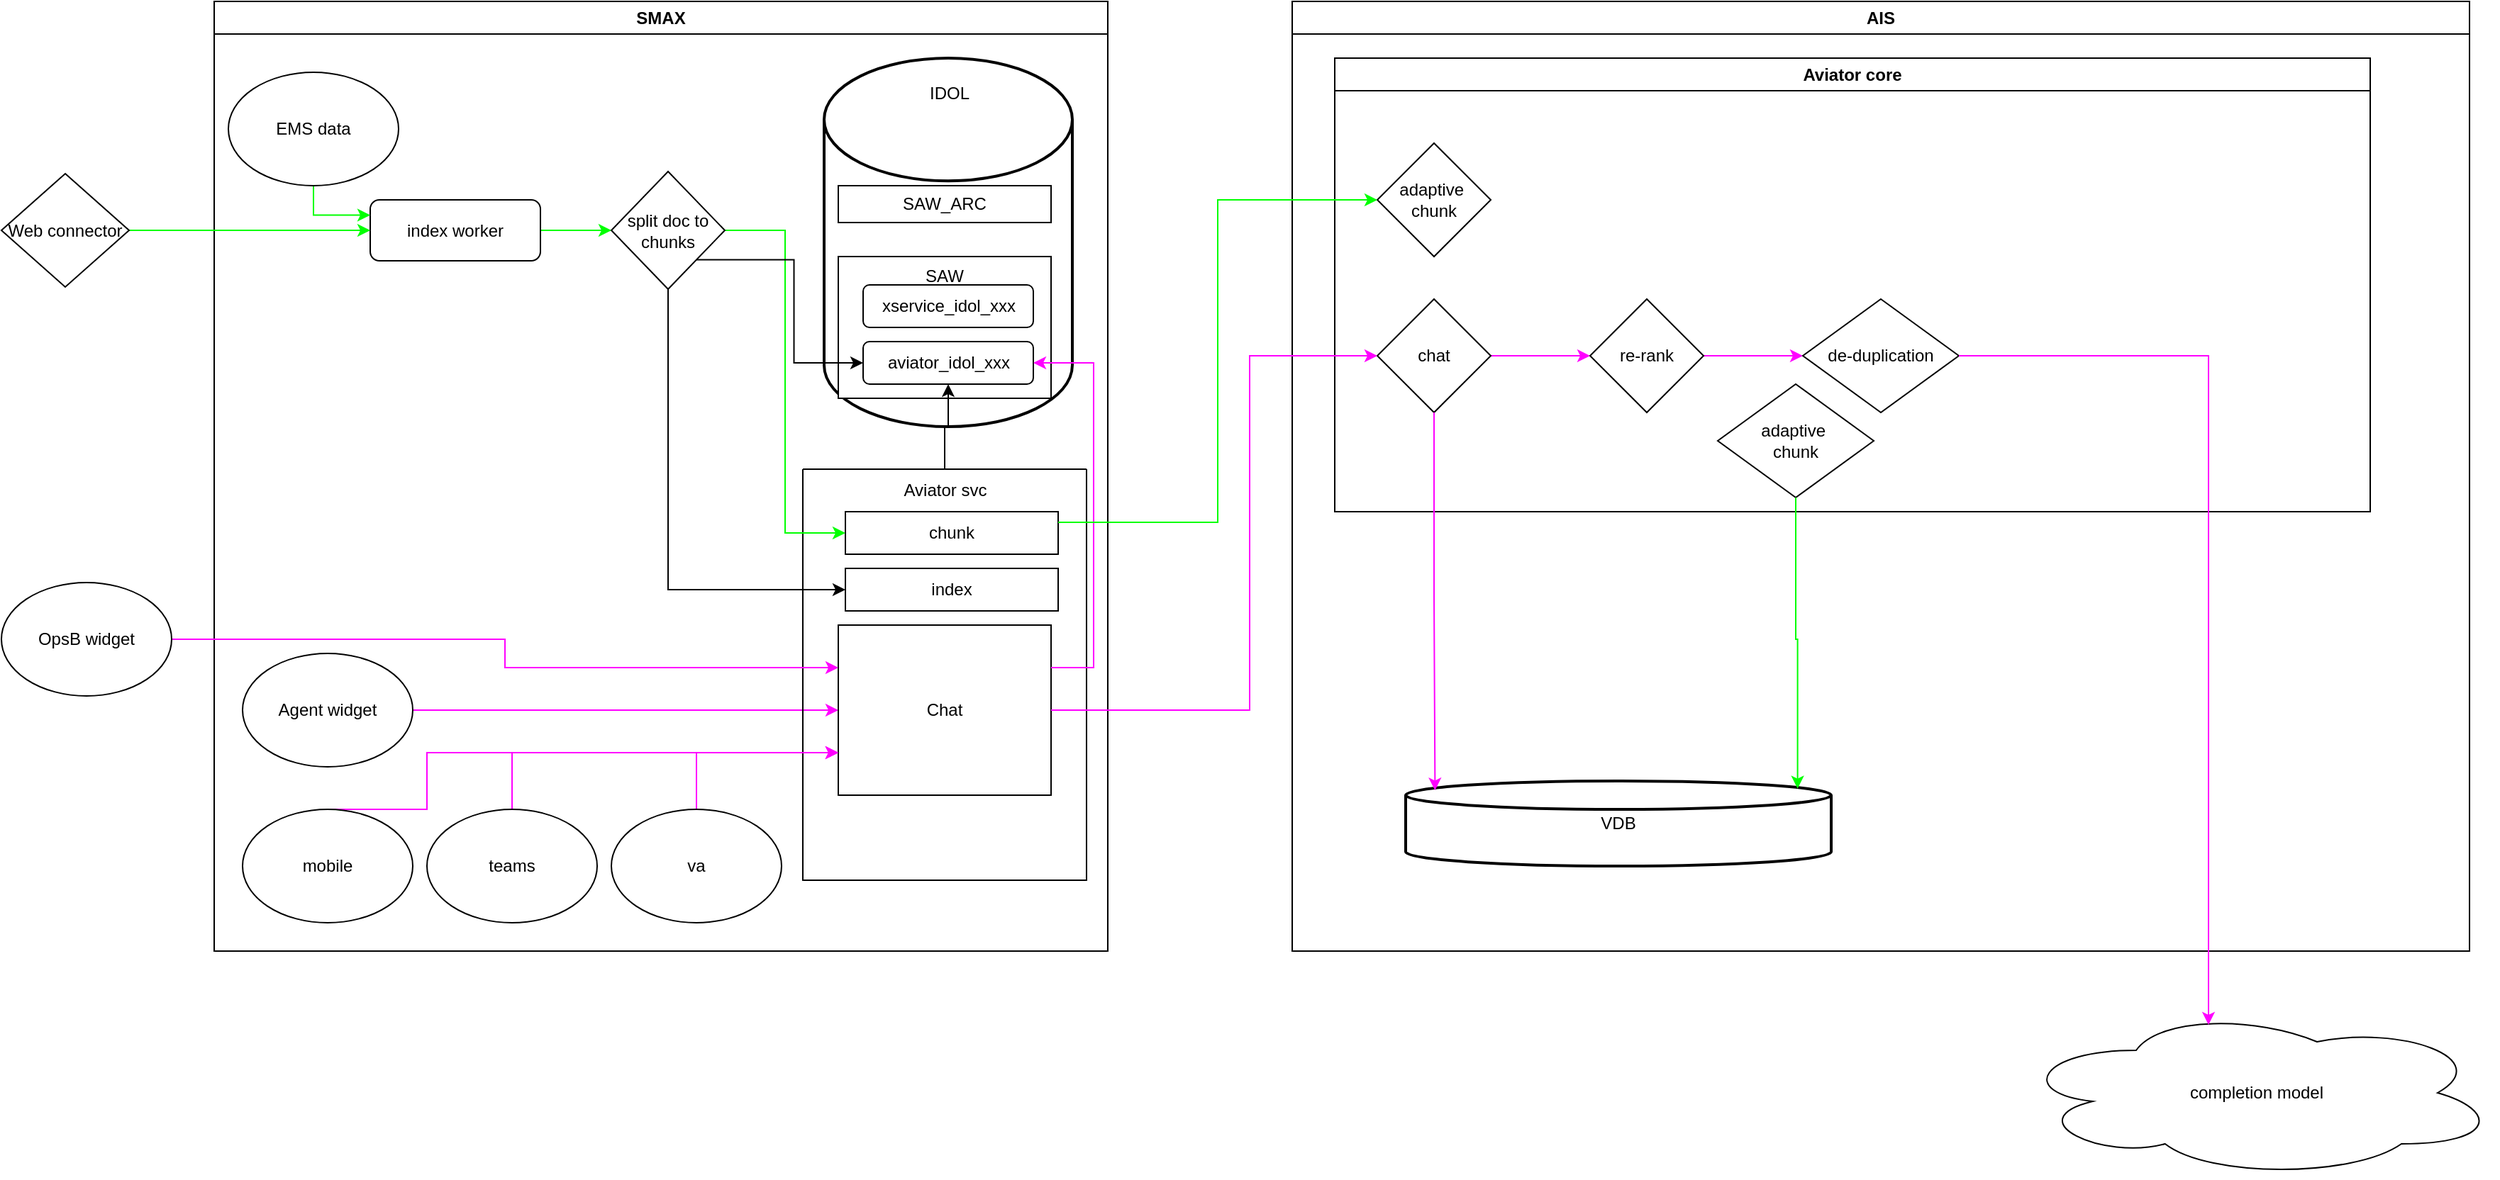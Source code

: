 <mxfile version="24.4.7" type="github">
  <diagram name="Page-1" id="2o16mBKoci3zqHDQLp27">
    <mxGraphModel dx="2074" dy="1150" grid="1" gridSize="10" guides="1" tooltips="1" connect="1" arrows="1" fold="1" page="1" pageScale="1" pageWidth="850" pageHeight="1100" math="0" shadow="0">
      <root>
        <mxCell id="0" />
        <mxCell id="1" parent="0" />
        <mxCell id="kg8rBEdYaJrjMD-iFUwR-1" value="SMAX" style="swimlane;whiteSpace=wrap;html=1;" parent="1" vertex="1">
          <mxGeometry x="290" width="630" height="670" as="geometry">
            <mxRectangle x="290" width="70" height="30" as="alternateBounds" />
          </mxGeometry>
        </mxCell>
        <mxCell id="SZoX9u52D0fBp4mLfGC0-4" style="edgeStyle=orthogonalEdgeStyle;rounded=0;orthogonalLoop=1;jettySize=auto;html=1;exitX=1;exitY=0.5;exitDx=0;exitDy=0;entryX=0;entryY=0.5;entryDx=0;entryDy=0;fillColor=#d5e8d4;strokeColor=#00ff00;" edge="1" parent="kg8rBEdYaJrjMD-iFUwR-1" source="kg8rBEdYaJrjMD-iFUwR-29" target="kg8rBEdYaJrjMD-iFUwR-45">
          <mxGeometry relative="1" as="geometry" />
        </mxCell>
        <mxCell id="kg8rBEdYaJrjMD-iFUwR-29" value="index worker" style="rounded=1;whiteSpace=wrap;html=1;" parent="kg8rBEdYaJrjMD-iFUwR-1" vertex="1">
          <mxGeometry x="110" y="140" width="120" height="43" as="geometry" />
        </mxCell>
        <mxCell id="kg8rBEdYaJrjMD-iFUwR-76" style="edgeStyle=orthogonalEdgeStyle;rounded=0;orthogonalLoop=1;jettySize=auto;html=1;exitX=1;exitY=0.5;exitDx=0;exitDy=0;entryX=0;entryY=0.5;entryDx=0;entryDy=0;strokeColor=#FF00FF;" parent="kg8rBEdYaJrjMD-iFUwR-1" source="kg8rBEdYaJrjMD-iFUwR-31" target="kg8rBEdYaJrjMD-iFUwR-74" edge="1">
          <mxGeometry relative="1" as="geometry" />
        </mxCell>
        <mxCell id="kg8rBEdYaJrjMD-iFUwR-31" value="Agent widget" style="ellipse;whiteSpace=wrap;html=1;" parent="kg8rBEdYaJrjMD-iFUwR-1" vertex="1">
          <mxGeometry x="20" y="460" width="120" height="80" as="geometry" />
        </mxCell>
        <mxCell id="kg8rBEdYaJrjMD-iFUwR-33" style="edgeStyle=orthogonalEdgeStyle;rounded=0;orthogonalLoop=1;jettySize=auto;html=1;exitX=0.5;exitY=1;exitDx=0;exitDy=0;entryX=0;entryY=0.25;entryDx=0;entryDy=0;fillColor=#CC0066;strokeColor=#00FF00;" parent="kg8rBEdYaJrjMD-iFUwR-1" source="kg8rBEdYaJrjMD-iFUwR-32" target="kg8rBEdYaJrjMD-iFUwR-29" edge="1">
          <mxGeometry relative="1" as="geometry" />
        </mxCell>
        <mxCell id="kg8rBEdYaJrjMD-iFUwR-32" value="EMS data" style="ellipse;whiteSpace=wrap;html=1;" parent="kg8rBEdYaJrjMD-iFUwR-1" vertex="1">
          <mxGeometry x="10" y="50" width="120" height="80" as="geometry" />
        </mxCell>
        <mxCell id="kg8rBEdYaJrjMD-iFUwR-52" value="" style="swimlane;startSize=0;" parent="kg8rBEdYaJrjMD-iFUwR-1" vertex="1">
          <mxGeometry x="415" y="330" width="200" height="290" as="geometry">
            <mxRectangle x="680" y="190" width="50" height="40" as="alternateBounds" />
          </mxGeometry>
        </mxCell>
        <mxCell id="kg8rBEdYaJrjMD-iFUwR-53" value="Aviator svc" style="text;html=1;align=center;verticalAlign=middle;resizable=0;points=[];autosize=1;strokeColor=none;fillColor=none;" parent="kg8rBEdYaJrjMD-iFUwR-52" vertex="1">
          <mxGeometry x="60" width="80" height="30" as="geometry" />
        </mxCell>
        <mxCell id="kg8rBEdYaJrjMD-iFUwR-54" value="chunk" style="whiteSpace=wrap;html=1;" parent="kg8rBEdYaJrjMD-iFUwR-52" vertex="1">
          <mxGeometry x="30" y="30" width="150" height="30" as="geometry" />
        </mxCell>
        <mxCell id="kg8rBEdYaJrjMD-iFUwR-74" value="Chat" style="rounded=0;whiteSpace=wrap;html=1;" parent="kg8rBEdYaJrjMD-iFUwR-52" vertex="1">
          <mxGeometry x="25" y="110" width="150" height="120" as="geometry" />
        </mxCell>
        <mxCell id="SZoX9u52D0fBp4mLfGC0-2" value="index" style="whiteSpace=wrap;html=1;" vertex="1" parent="kg8rBEdYaJrjMD-iFUwR-52">
          <mxGeometry x="30" y="70" width="150" height="30" as="geometry" />
        </mxCell>
        <mxCell id="kg8rBEdYaJrjMD-iFUwR-71" value="" style="strokeWidth=2;html=1;shape=mxgraph.flowchart.database;whiteSpace=wrap;" parent="kg8rBEdYaJrjMD-iFUwR-1" vertex="1">
          <mxGeometry x="430" y="40" width="175" height="260" as="geometry" />
        </mxCell>
        <mxCell id="kg8rBEdYaJrjMD-iFUwR-41" value="IDOL" style="text;html=1;align=center;verticalAlign=middle;resizable=0;points=[];autosize=1;strokeColor=none;fillColor=none;" parent="kg8rBEdYaJrjMD-iFUwR-1" vertex="1">
          <mxGeometry x="492.5" y="50" width="50" height="30" as="geometry" />
        </mxCell>
        <mxCell id="kg8rBEdYaJrjMD-iFUwR-42" value="SAW_ARC" style="whiteSpace=wrap;html=1;" parent="kg8rBEdYaJrjMD-iFUwR-1" vertex="1">
          <mxGeometry x="440" y="130" width="150" height="26" as="geometry" />
        </mxCell>
        <mxCell id="kg8rBEdYaJrjMD-iFUwR-43" value="SAW" style="whiteSpace=wrap;html=1;verticalAlign=top;" parent="kg8rBEdYaJrjMD-iFUwR-1" vertex="1">
          <mxGeometry x="440" y="180" width="150" height="100" as="geometry" />
        </mxCell>
        <mxCell id="kg8rBEdYaJrjMD-iFUwR-48" value="aviator_idol_xxx" style="rounded=1;whiteSpace=wrap;html=1;" parent="kg8rBEdYaJrjMD-iFUwR-1" vertex="1">
          <mxGeometry x="457.5" y="240" width="120" height="30" as="geometry" />
        </mxCell>
        <mxCell id="kg8rBEdYaJrjMD-iFUwR-51" value="xservice_idol_xxx" style="rounded=1;whiteSpace=wrap;html=1;" parent="kg8rBEdYaJrjMD-iFUwR-1" vertex="1">
          <mxGeometry x="457.5" y="200" width="120" height="30" as="geometry" />
        </mxCell>
        <mxCell id="kg8rBEdYaJrjMD-iFUwR-47" style="edgeStyle=orthogonalEdgeStyle;rounded=0;orthogonalLoop=1;jettySize=auto;html=1;exitX=1;exitY=0.5;exitDx=0;exitDy=0;fillColor=#CC0066;strokeColor=#00FF00;entryX=0;entryY=0.5;entryDx=0;entryDy=0;" parent="kg8rBEdYaJrjMD-iFUwR-1" source="kg8rBEdYaJrjMD-iFUwR-45" target="kg8rBEdYaJrjMD-iFUwR-54" edge="1">
          <mxGeometry relative="1" as="geometry">
            <mxPoint x="360" y="450" as="targetPoint" />
          </mxGeometry>
        </mxCell>
        <mxCell id="kg8rBEdYaJrjMD-iFUwR-77" style="edgeStyle=orthogonalEdgeStyle;rounded=0;orthogonalLoop=1;jettySize=auto;html=1;exitX=0.5;exitY=0;exitDx=0;exitDy=0;entryX=0;entryY=0.75;entryDx=0;entryDy=0;strokeColor=#FF00FF;" parent="kg8rBEdYaJrjMD-iFUwR-1" source="kg8rBEdYaJrjMD-iFUwR-25" target="kg8rBEdYaJrjMD-iFUwR-74" edge="1">
          <mxGeometry relative="1" as="geometry">
            <Array as="points">
              <mxPoint x="150" y="570" />
              <mxPoint x="150" y="530" />
            </Array>
          </mxGeometry>
        </mxCell>
        <mxCell id="kg8rBEdYaJrjMD-iFUwR-25" value="mobile" style="ellipse;whiteSpace=wrap;html=1;" parent="kg8rBEdYaJrjMD-iFUwR-1" vertex="1">
          <mxGeometry x="20" y="570" width="120" height="80" as="geometry" />
        </mxCell>
        <mxCell id="kg8rBEdYaJrjMD-iFUwR-78" style="edgeStyle=orthogonalEdgeStyle;rounded=0;orthogonalLoop=1;jettySize=auto;html=1;exitX=0.5;exitY=0;exitDx=0;exitDy=0;entryX=0;entryY=0.75;entryDx=0;entryDy=0;strokeColor=#FF00FF;" parent="kg8rBEdYaJrjMD-iFUwR-1" source="kg8rBEdYaJrjMD-iFUwR-26" target="kg8rBEdYaJrjMD-iFUwR-74" edge="1">
          <mxGeometry relative="1" as="geometry" />
        </mxCell>
        <mxCell id="kg8rBEdYaJrjMD-iFUwR-26" value="teams" style="ellipse;whiteSpace=wrap;html=1;" parent="kg8rBEdYaJrjMD-iFUwR-1" vertex="1">
          <mxGeometry x="150" y="570" width="120" height="80" as="geometry" />
        </mxCell>
        <mxCell id="kg8rBEdYaJrjMD-iFUwR-79" style="edgeStyle=orthogonalEdgeStyle;rounded=0;orthogonalLoop=1;jettySize=auto;html=1;exitX=0.5;exitY=0;exitDx=0;exitDy=0;entryX=0;entryY=0.75;entryDx=0;entryDy=0;strokeColor=#FF00FF;" parent="kg8rBEdYaJrjMD-iFUwR-1" source="kg8rBEdYaJrjMD-iFUwR-27" target="kg8rBEdYaJrjMD-iFUwR-74" edge="1">
          <mxGeometry relative="1" as="geometry" />
        </mxCell>
        <mxCell id="kg8rBEdYaJrjMD-iFUwR-27" value="va" style="ellipse;whiteSpace=wrap;html=1;" parent="kg8rBEdYaJrjMD-iFUwR-1" vertex="1">
          <mxGeometry x="280" y="570" width="120" height="80" as="geometry" />
        </mxCell>
        <mxCell id="kg8rBEdYaJrjMD-iFUwR-80" style="edgeStyle=orthogonalEdgeStyle;rounded=0;orthogonalLoop=1;jettySize=auto;html=1;exitX=1;exitY=0.25;exitDx=0;exitDy=0;entryX=1;entryY=0.5;entryDx=0;entryDy=0;strokeColor=#FF00FF;" parent="kg8rBEdYaJrjMD-iFUwR-1" source="kg8rBEdYaJrjMD-iFUwR-74" target="kg8rBEdYaJrjMD-iFUwR-48" edge="1">
          <mxGeometry relative="1" as="geometry">
            <Array as="points">
              <mxPoint x="620" y="470" />
              <mxPoint x="620" y="255" />
            </Array>
          </mxGeometry>
        </mxCell>
        <mxCell id="SZoX9u52D0fBp4mLfGC0-1" value="" style="edgeStyle=orthogonalEdgeStyle;rounded=0;orthogonalLoop=1;jettySize=auto;html=1;" edge="1" parent="kg8rBEdYaJrjMD-iFUwR-1" source="kg8rBEdYaJrjMD-iFUwR-53" target="kg8rBEdYaJrjMD-iFUwR-48">
          <mxGeometry relative="1" as="geometry" />
        </mxCell>
        <mxCell id="SZoX9u52D0fBp4mLfGC0-6" style="edgeStyle=orthogonalEdgeStyle;rounded=0;orthogonalLoop=1;jettySize=auto;html=1;exitX=0.5;exitY=1;exitDx=0;exitDy=0;entryX=0;entryY=0.5;entryDx=0;entryDy=0;" edge="1" parent="kg8rBEdYaJrjMD-iFUwR-1" source="kg8rBEdYaJrjMD-iFUwR-45" target="SZoX9u52D0fBp4mLfGC0-2">
          <mxGeometry relative="1" as="geometry" />
        </mxCell>
        <mxCell id="SZoX9u52D0fBp4mLfGC0-8" style="edgeStyle=orthogonalEdgeStyle;rounded=0;orthogonalLoop=1;jettySize=auto;html=1;exitX=1;exitY=1;exitDx=0;exitDy=0;entryX=0;entryY=0.5;entryDx=0;entryDy=0;" edge="1" parent="kg8rBEdYaJrjMD-iFUwR-1" source="kg8rBEdYaJrjMD-iFUwR-45" target="kg8rBEdYaJrjMD-iFUwR-48">
          <mxGeometry relative="1" as="geometry" />
        </mxCell>
        <mxCell id="kg8rBEdYaJrjMD-iFUwR-45" value="split doc to chunks" style="rhombus;whiteSpace=wrap;html=1;" parent="kg8rBEdYaJrjMD-iFUwR-1" vertex="1">
          <mxGeometry x="280" y="120" width="80" height="83" as="geometry" />
        </mxCell>
        <mxCell id="kg8rBEdYaJrjMD-iFUwR-23" value="AIS" style="swimlane;whiteSpace=wrap;html=1;" parent="1" vertex="1">
          <mxGeometry x="1050" width="830" height="670" as="geometry" />
        </mxCell>
        <mxCell id="kg8rBEdYaJrjMD-iFUwR-64" value="Aviator core" style="swimlane;whiteSpace=wrap;html=1;" parent="kg8rBEdYaJrjMD-iFUwR-23" vertex="1">
          <mxGeometry x="30" y="40" width="730" height="320" as="geometry" />
        </mxCell>
        <mxCell id="kg8rBEdYaJrjMD-iFUwR-60" value="adaptive&amp;nbsp;&lt;div&gt;chunk&lt;/div&gt;" style="rhombus;whiteSpace=wrap;html=1;" parent="kg8rBEdYaJrjMD-iFUwR-64" vertex="1">
          <mxGeometry x="30" y="60" width="80" height="80" as="geometry" />
        </mxCell>
        <mxCell id="kg8rBEdYaJrjMD-iFUwR-68" value="adaptive&amp;nbsp;&lt;div&gt;chunk&lt;/div&gt;" style="rhombus;whiteSpace=wrap;html=1;" parent="kg8rBEdYaJrjMD-iFUwR-64" vertex="1">
          <mxGeometry x="270" y="230" width="110" height="80" as="geometry" />
        </mxCell>
        <mxCell id="kg8rBEdYaJrjMD-iFUwR-85" style="edgeStyle=orthogonalEdgeStyle;rounded=0;orthogonalLoop=1;jettySize=auto;html=1;exitX=1;exitY=0.5;exitDx=0;exitDy=0;entryX=0;entryY=0.5;entryDx=0;entryDy=0;strokeColor=#FF00FF;" parent="kg8rBEdYaJrjMD-iFUwR-64" source="kg8rBEdYaJrjMD-iFUwR-81" target="kg8rBEdYaJrjMD-iFUwR-84" edge="1">
          <mxGeometry relative="1" as="geometry" />
        </mxCell>
        <mxCell id="kg8rBEdYaJrjMD-iFUwR-81" value="chat" style="rhombus;whiteSpace=wrap;html=1;" parent="kg8rBEdYaJrjMD-iFUwR-64" vertex="1">
          <mxGeometry x="30" y="170" width="80" height="80" as="geometry" />
        </mxCell>
        <mxCell id="kg8rBEdYaJrjMD-iFUwR-87" style="edgeStyle=orthogonalEdgeStyle;rounded=0;orthogonalLoop=1;jettySize=auto;html=1;exitX=1;exitY=0.5;exitDx=0;exitDy=0;entryX=0;entryY=0.5;entryDx=0;entryDy=0;strokeColor=#FF00FF;" parent="kg8rBEdYaJrjMD-iFUwR-64" source="kg8rBEdYaJrjMD-iFUwR-84" target="kg8rBEdYaJrjMD-iFUwR-86" edge="1">
          <mxGeometry relative="1" as="geometry" />
        </mxCell>
        <mxCell id="kg8rBEdYaJrjMD-iFUwR-84" value="re-rank" style="rhombus;whiteSpace=wrap;html=1;" parent="kg8rBEdYaJrjMD-iFUwR-64" vertex="1">
          <mxGeometry x="180" y="170" width="80" height="80" as="geometry" />
        </mxCell>
        <mxCell id="kg8rBEdYaJrjMD-iFUwR-86" value="de-duplication" style="rhombus;whiteSpace=wrap;html=1;" parent="kg8rBEdYaJrjMD-iFUwR-64" vertex="1">
          <mxGeometry x="330" y="170" width="110" height="80" as="geometry" />
        </mxCell>
        <mxCell id="kg8rBEdYaJrjMD-iFUwR-72" value="VDB" style="strokeWidth=2;html=1;shape=mxgraph.flowchart.database;whiteSpace=wrap;" parent="kg8rBEdYaJrjMD-iFUwR-23" vertex="1">
          <mxGeometry x="80" y="550" width="300" height="60" as="geometry" />
        </mxCell>
        <mxCell id="kg8rBEdYaJrjMD-iFUwR-73" style="edgeStyle=orthogonalEdgeStyle;rounded=0;orthogonalLoop=1;jettySize=auto;html=1;exitX=0.5;exitY=1;exitDx=0;exitDy=0;entryX=0.921;entryY=0.089;entryDx=0;entryDy=0;entryPerimeter=0;fillColor=#CC0066;strokeColor=#00FF00;" parent="kg8rBEdYaJrjMD-iFUwR-23" source="kg8rBEdYaJrjMD-iFUwR-68" target="kg8rBEdYaJrjMD-iFUwR-72" edge="1">
          <mxGeometry relative="1" as="geometry" />
        </mxCell>
        <mxCell id="kg8rBEdYaJrjMD-iFUwR-83" style="edgeStyle=orthogonalEdgeStyle;rounded=0;orthogonalLoop=1;jettySize=auto;html=1;exitX=0.5;exitY=1;exitDx=0;exitDy=0;entryX=0.069;entryY=0.111;entryDx=0;entryDy=0;entryPerimeter=0;strokeColor=#FF00FF;" parent="kg8rBEdYaJrjMD-iFUwR-23" source="kg8rBEdYaJrjMD-iFUwR-81" target="kg8rBEdYaJrjMD-iFUwR-72" edge="1">
          <mxGeometry relative="1" as="geometry" />
        </mxCell>
        <mxCell id="kg8rBEdYaJrjMD-iFUwR-75" style="edgeStyle=orthogonalEdgeStyle;rounded=0;orthogonalLoop=1;jettySize=auto;html=1;exitX=1;exitY=0.5;exitDx=0;exitDy=0;entryX=0;entryY=0.25;entryDx=0;entryDy=0;strokeColor=#FF00FF;" parent="1" source="kg8rBEdYaJrjMD-iFUwR-24" target="kg8rBEdYaJrjMD-iFUwR-74" edge="1">
          <mxGeometry relative="1" as="geometry" />
        </mxCell>
        <mxCell id="kg8rBEdYaJrjMD-iFUwR-24" value="OpsB widget" style="ellipse;whiteSpace=wrap;html=1;" parent="1" vertex="1">
          <mxGeometry x="140" y="410" width="120" height="80" as="geometry" />
        </mxCell>
        <mxCell id="kg8rBEdYaJrjMD-iFUwR-30" style="edgeStyle=orthogonalEdgeStyle;rounded=0;orthogonalLoop=1;jettySize=auto;html=1;exitX=1;exitY=0.5;exitDx=0;exitDy=0;entryX=0;entryY=0.5;entryDx=0;entryDy=0;fillColor=#CC0066;strokeColor=#00FF00;" parent="1" source="kg8rBEdYaJrjMD-iFUwR-28" target="kg8rBEdYaJrjMD-iFUwR-29" edge="1">
          <mxGeometry relative="1" as="geometry" />
        </mxCell>
        <mxCell id="kg8rBEdYaJrjMD-iFUwR-28" value="Web connector" style="rhombus;whiteSpace=wrap;html=1;" parent="1" vertex="1">
          <mxGeometry x="140" y="121.5" width="90" height="80" as="geometry" />
        </mxCell>
        <mxCell id="kg8rBEdYaJrjMD-iFUwR-61" style="edgeStyle=orthogonalEdgeStyle;rounded=0;orthogonalLoop=1;jettySize=auto;html=1;exitX=1;exitY=0.25;exitDx=0;exitDy=0;entryX=0;entryY=0.5;entryDx=0;entryDy=0;fillColor=#CC0066;strokeColor=#00FF00;" parent="1" source="kg8rBEdYaJrjMD-iFUwR-54" target="kg8rBEdYaJrjMD-iFUwR-60" edge="1">
          <mxGeometry relative="1" as="geometry" />
        </mxCell>
        <mxCell id="kg8rBEdYaJrjMD-iFUwR-82" style="edgeStyle=orthogonalEdgeStyle;rounded=0;orthogonalLoop=1;jettySize=auto;html=1;exitX=1;exitY=0.5;exitDx=0;exitDy=0;entryX=0;entryY=0.5;entryDx=0;entryDy=0;strokeColor=#FF00FF;" parent="1" source="kg8rBEdYaJrjMD-iFUwR-74" target="kg8rBEdYaJrjMD-iFUwR-81" edge="1">
          <mxGeometry relative="1" as="geometry">
            <Array as="points">
              <mxPoint x="1020" y="500" />
              <mxPoint x="1020" y="250" />
            </Array>
          </mxGeometry>
        </mxCell>
        <mxCell id="kg8rBEdYaJrjMD-iFUwR-88" value="completion model" style="ellipse;shape=cloud;whiteSpace=wrap;html=1;" parent="1" vertex="1">
          <mxGeometry x="1560" y="710" width="340" height="120" as="geometry" />
        </mxCell>
        <mxCell id="kg8rBEdYaJrjMD-iFUwR-89" style="edgeStyle=orthogonalEdgeStyle;rounded=0;orthogonalLoop=1;jettySize=auto;html=1;exitX=1;exitY=0.5;exitDx=0;exitDy=0;entryX=0.4;entryY=0.1;entryDx=0;entryDy=0;entryPerimeter=0;strokeColor=#FF00FF;" parent="1" source="kg8rBEdYaJrjMD-iFUwR-86" target="kg8rBEdYaJrjMD-iFUwR-88" edge="1">
          <mxGeometry relative="1" as="geometry" />
        </mxCell>
      </root>
    </mxGraphModel>
  </diagram>
</mxfile>

